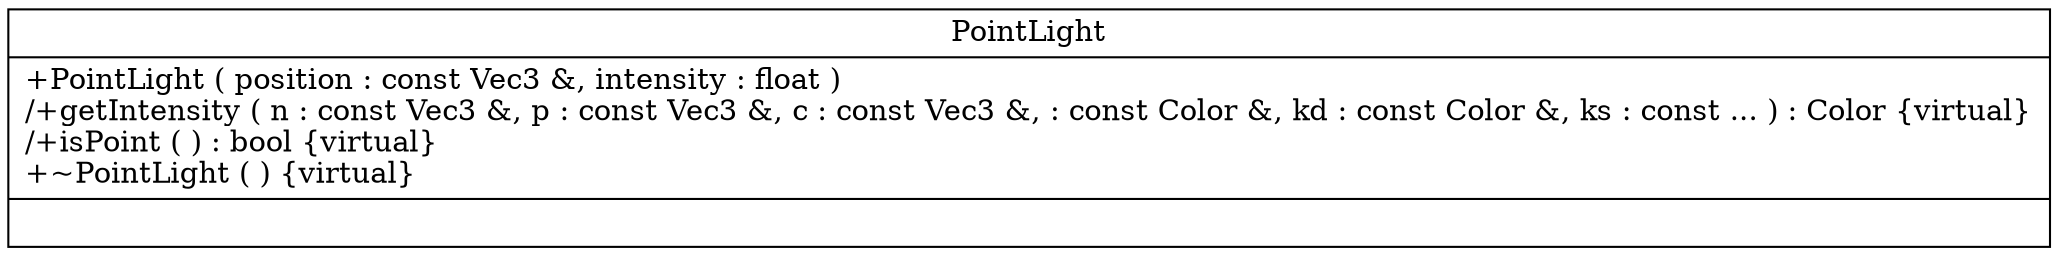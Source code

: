digraph PointLight
{
graph [ rankdir="RL" ]
"dd/d0a/class_point_light" [ label="PointLight\n|+PointLight ( position : const Vec3 &, intensity : float )\l/+getIntensity ( n : const Vec3 &, p : const Vec3 &, c : const Vec3 &,  : const Color &, kd : const Color &, ks : const ... ) : Color \{virtual\}\l/+isPoint (  ) : bool \{virtual\}\l+~PointLight (  ) \{virtual\}\l|" shape="record" ]
}